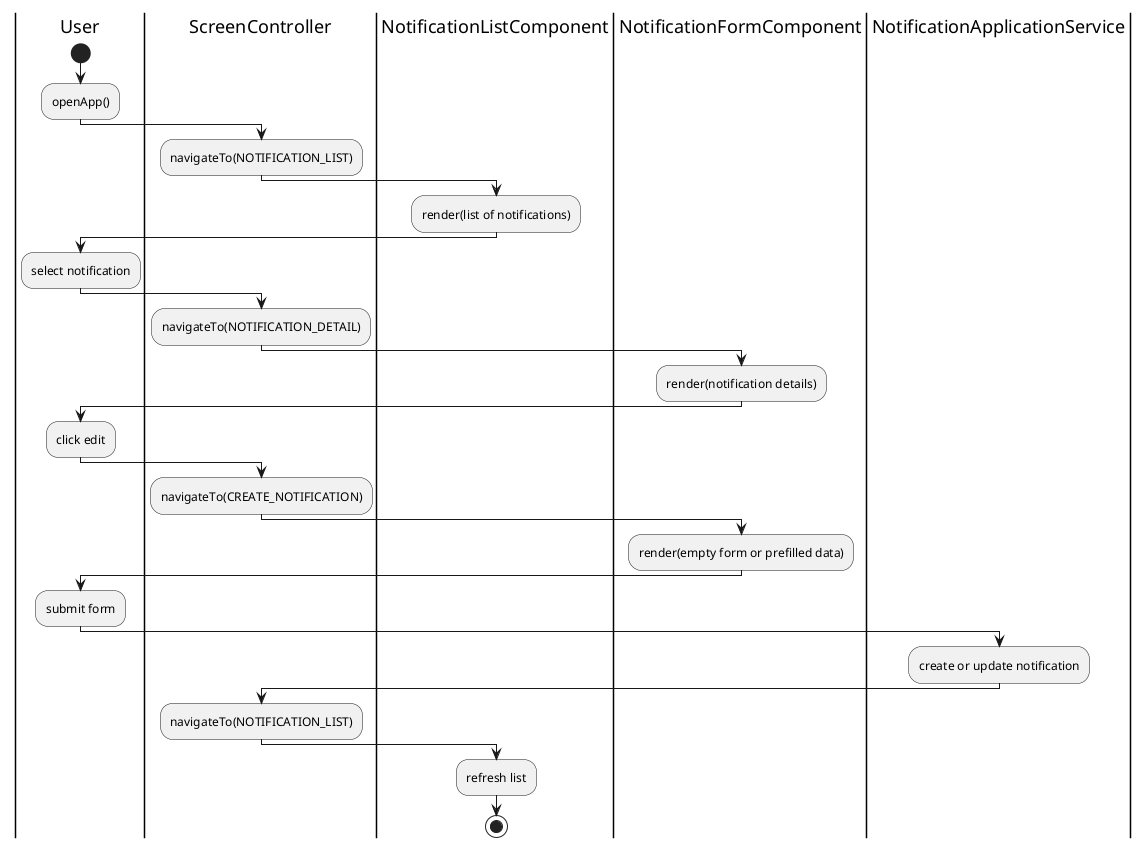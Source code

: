 @startuml UINavigationFlow
|User|
start
:openApp();
|ScreenController|
:navigateTo(NOTIFICATION_LIST);
|NotificationListComponent|
:render(list of notifications);
|User|
:select notification;
|ScreenController|
:navigateTo(NOTIFICATION_DETAIL);
|NotificationFormComponent|
:render(notification details);
|User|
:click edit;
|ScreenController|
:navigateTo(CREATE_NOTIFICATION);
|NotificationFormComponent|
:render(empty form or prefilled data);
|User|
:submit form;
|NotificationApplicationService|
:create or update notification;
|ScreenController|
:navigateTo(NOTIFICATION_LIST);
|NotificationListComponent|
:refresh list;
stop
@enduml

@startuml SettingsAndWidgetFlow
|User|
:start on SETTINGS;
|ScreenController|
:navigateTo(SETTINGS);
|ThemeManager|
:getCurrentSettings() → settings;
|SettingsComponent|
:render(settings);
|User|
:toggle dark mode;
|ThemeManager|
:applyTheme(DARK);
|ThemeRepository|
:saveSettings(settings);
|ScreenController|
:navigateTo(WIDGET_CONFIGURATION);
|WidgetComponent|
:render(widget configs);
|User|
:add new widget;
|WidgetController|
:loadWidgets(userId) → configs;
|WidgetComponent|
:show updated list;
stop
@enduml

